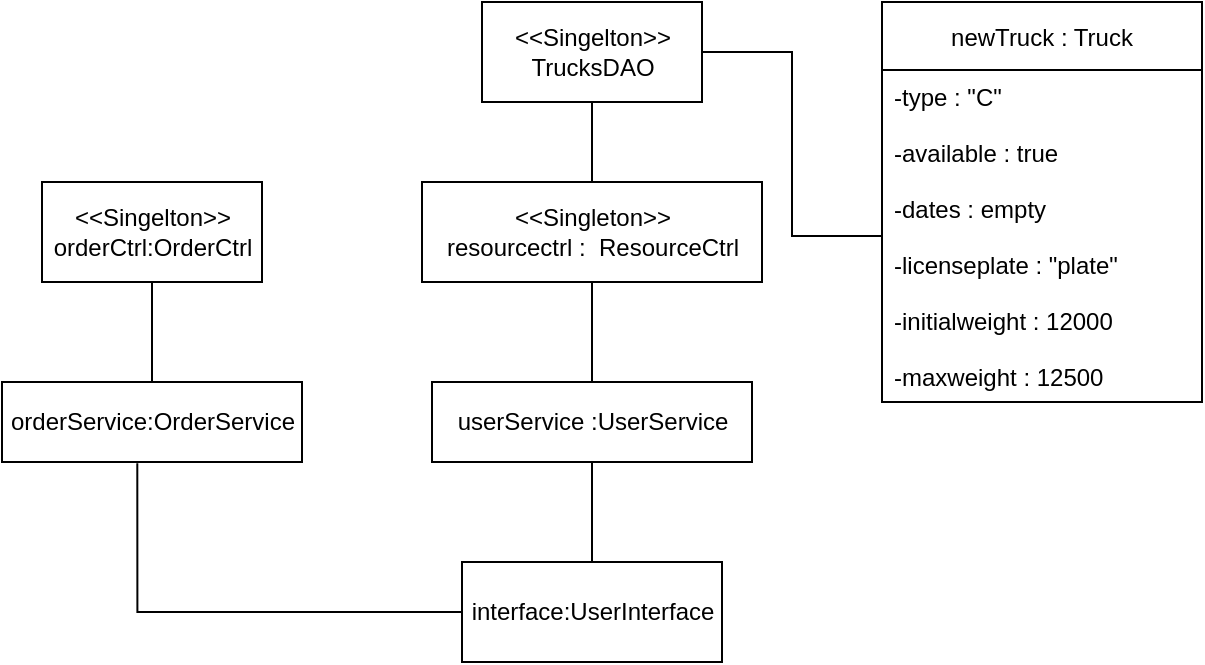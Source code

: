 <mxfile version="18.0.3" type="device"><diagram id="iq81ACtV1U8nVldABIM1" name="Page-1"><mxGraphModel dx="1038" dy="547" grid="1" gridSize="10" guides="1" tooltips="1" connect="1" arrows="1" fold="1" page="1" pageScale="1" pageWidth="850" pageHeight="1100" math="0" shadow="0"><root><mxCell id="0"/><mxCell id="1" parent="0"/><mxCell id="2" style="edgeStyle=orthogonalEdgeStyle;rounded=0;orthogonalLoop=1;jettySize=auto;html=1;entryX=0.5;entryY=1;entryDx=0;entryDy=0;endArrow=none;endFill=0;" parent="1" source="3" target="5" edge="1"><mxGeometry relative="1" as="geometry"/></mxCell><mxCell id="3" value="&amp;lt;&amp;lt;Singleton&amp;gt;&amp;gt;&lt;br&gt;resourcectrl :&amp;nbsp; ResourceCtrl" style="html=1;fillColor=#FFFFFF;" parent="1" vertex="1"><mxGeometry x="380" y="200" width="170" height="50" as="geometry"/></mxCell><mxCell id="4" value="" style="edgeStyle=orthogonalEdgeStyle;rounded=0;orthogonalLoop=1;jettySize=auto;html=1;startArrow=none;startFill=0;endArrow=none;endFill=0;" parent="1" source="5" target="15" edge="1"><mxGeometry relative="1" as="geometry"/></mxCell><mxCell id="5" value="&amp;lt;&amp;lt;Singelton&amp;gt;&amp;gt;&lt;br&gt;TrucksDAO" style="html=1;fillColor=#FFFFFF;" parent="1" vertex="1"><mxGeometry x="410" y="110" width="110" height="50" as="geometry"/></mxCell><mxCell id="6" style="edgeStyle=orthogonalEdgeStyle;rounded=0;orthogonalLoop=1;jettySize=auto;html=1;endArrow=none;endFill=0;" parent="1" source="8" target="10" edge="1"><mxGeometry relative="1" as="geometry"/></mxCell><mxCell id="7" style="edgeStyle=orthogonalEdgeStyle;rounded=0;orthogonalLoop=1;jettySize=auto;html=1;entryX=0.451;entryY=1.017;entryDx=0;entryDy=0;entryPerimeter=0;startArrow=none;startFill=0;endArrow=none;endFill=0;" parent="1" source="8" target="12" edge="1"><mxGeometry relative="1" as="geometry"/></mxCell><mxCell id="8" value="interface:UserInterface" style="html=1;fillColor=#FFFFFF;" parent="1" vertex="1"><mxGeometry x="400" y="390" width="130" height="50" as="geometry"/></mxCell><mxCell id="9" style="edgeStyle=orthogonalEdgeStyle;rounded=0;orthogonalLoop=1;jettySize=auto;html=1;endArrow=none;endFill=0;" parent="1" source="10" target="3" edge="1"><mxGeometry relative="1" as="geometry"/></mxCell><mxCell id="10" value="userService :UserService" style="html=1;fillColor=#FFFFFF;" parent="1" vertex="1"><mxGeometry x="385" y="300" width="160" height="40" as="geometry"/></mxCell><mxCell id="11" style="edgeStyle=orthogonalEdgeStyle;rounded=0;orthogonalLoop=1;jettySize=auto;html=1;entryX=0.5;entryY=1;entryDx=0;entryDy=0;startArrow=none;startFill=0;endArrow=none;endFill=0;" parent="1" source="12" target="13" edge="1"><mxGeometry relative="1" as="geometry"/></mxCell><mxCell id="12" value="orderService:OrderService" style="html=1;fillColor=#FFFFFF;" parent="1" vertex="1"><mxGeometry x="170" y="300" width="150" height="40" as="geometry"/></mxCell><mxCell id="13" value="&amp;lt;&amp;lt;Singelton&amp;gt;&amp;gt;&lt;br&gt;orderCtrl:OrderCtrl" style="html=1;fillColor=#FFFFFF;" parent="1" vertex="1"><mxGeometry x="190" y="200" width="110" height="50" as="geometry"/></mxCell><mxCell id="14" value="newTruck : Truck" style="swimlane;fontStyle=0;childLayout=stackLayout;horizontal=1;startSize=34;fillColor=none;horizontalStack=0;resizeParent=1;resizeParentMax=0;resizeLast=0;collapsible=1;marginBottom=0;" parent="1" vertex="1"><mxGeometry x="610" y="110" width="160" height="200" as="geometry"/></mxCell><mxCell id="15" value="-type : &quot;C&quot;&#10;&#10;-available : true&#10;&#10;-dates : empty&#10;&#10;-licenseplate : &quot;plate&quot;&#10;&#10;-initialweight : 12000&#10;&#10;-maxweight : 12500" style="text;strokeColor=none;fillColor=none;align=left;verticalAlign=top;spacingLeft=4;spacingRight=4;overflow=hidden;rotatable=0;points=[[0,0.5],[1,0.5]];portConstraint=eastwest;" parent="14" vertex="1"><mxGeometry y="34" width="160" height="166" as="geometry"/></mxCell></root></mxGraphModel></diagram></mxfile>